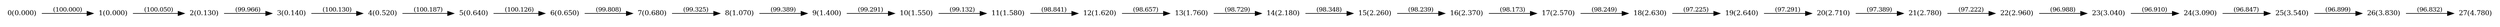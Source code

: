 digraph "graph" {

rankdir="LR";
node [shape=plaintext, fontsize=11];
edge [fontsize=10];

0 [label="0(0.000)"];
1 [label="1(0.000)"];
2 [label="2(0.130)"];
3 [label="3(0.140)"];
4 [label="4(0.520)"];
5 [label="5(0.640)"];
6 [label="6(0.650)"];
7 [label="7(0.680)"];
8 [label="8(1.070)"];
9 [label="9(1.400)"];
10 [label="10(1.550)"];
11 [label="11(1.580)"];
12 [label="12(1.620)"];
13 [label="13(1.760)"];
14 [label="14(2.180)"];
15 [label="15(2.260)"];
16 [label="16(2.370)"];
17 [label="17(2.570)"];
18 [label="18(2.630)"];
19 [label="19(2.640)"];
20 [label="20(2.710)"];
21 [label="21(2.780)"];
22 [label="22(2.960)"];
23 [label="23(3.040)"];
24 [label="24(3.090)"];
25 [label="25(3.540)"];
26 [label="26(3.830)"];
27 [label="27(4.780)"];

0->1 [label="(100.000)"];
1->2 [label="(100.050)"];
2->3 [label="(99.966)"];
3->4 [label="(100.130)"];
4->5 [label="(100.187)"];
5->6 [label="(100.126)"];
6->7 [label="(99.808)"];
7->8 [label="(99.325)"];
8->9 [label="(99.389)"];
9->10 [label="(99.291)"];
10->11 [label="(99.132)"];
11->12 [label="(98.841)"];
12->13 [label="(98.657)"];
13->14 [label="(98.729)"];
14->15 [label="(98.348)"];
15->16 [label="(98.239)"];
16->17 [label="(98.173)"];
17->18 [label="(98.249)"];
18->19 [label="(97.225)"];
19->20 [label="(97.291)"];
20->21 [label="(97.389)"];
21->22 [label="(97.222)"];
22->23 [label="(96.988)"];
23->24 [label="(96.910)"];
24->25 [label="(96.847)"];
25->26 [label="(96.899)"];
26->27 [label="(96.832)"];

}
